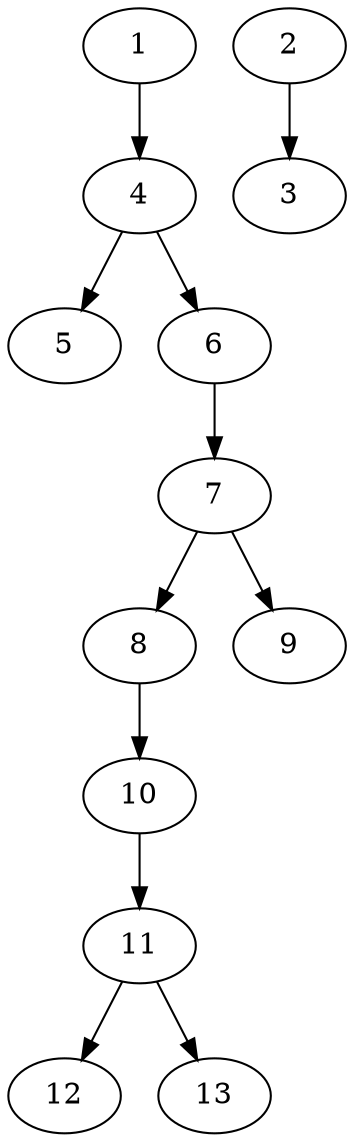 // DAG (tier=1-easy, mode=compute, n=13, ccr=0.294, fat=0.356, density=0.314, regular=0.696, jump=0.097, mindata=262144, maxdata=2097152)
// DAG automatically generated by daggen at Sun Aug 24 16:33:32 2025
// /home/ermia/Project/Environments/daggen/bin/daggen --dot --ccr 0.294 --fat 0.356 --regular 0.696 --density 0.314 --jump 0.097 --mindata 262144 --maxdata 2097152 -n 13 
digraph G {
  1 [size="25003490371354580", alpha="0.04", expect_size="12501745185677290"]
  1 -> 4 [size ="10094926364672"]
  2 [size="8390342312310190", alpha="0.14", expect_size="4195171156155095"]
  2 -> 3 [size ="16347853488128"]
  3 [size="497406132501450", alpha="0.18", expect_size="248703066250725"]
  4 [size="2653566310276923392", alpha="0.17", expect_size="1326783155138461696"]
  4 -> 5 [size ="15333570117632"]
  4 -> 6 [size ="15333570117632"]
  5 [size="21606849853757240", alpha="0.16", expect_size="10803424926878620"]
  6 [size="2257081593740918784", alpha="0.02", expect_size="1128540796870459392"]
  6 -> 7 [size ="13765378572288"]
  7 [size="688501250906108", alpha="0.18", expect_size="344250625453054"]
  7 -> 8 [size ="1430836477952"]
  7 -> 9 [size ="1430836477952"]
  8 [size="788503714964504", alpha="0.01", expect_size="394251857482252"]
  8 -> 10 [size ="13916230909952"]
  9 [size="47209313625992952", alpha="0.09", expect_size="23604656812996476"]
  10 [size="1224670160915784", alpha="0.06", expect_size="612335080457892"]
  10 -> 11 [size ="21047487234048"]
  11 [size="432428500012856", alpha="0.01", expect_size="216214250006428"]
  11 -> 12 [size ="9195667587072"]
  11 -> 13 [size ="9195667587072"]
  12 [size="4644192658166033", alpha="0.01", expect_size="2322096329083016"]
  13 [size="3763337703316258816", alpha="0.06", expect_size="1881668851658129408"]
}